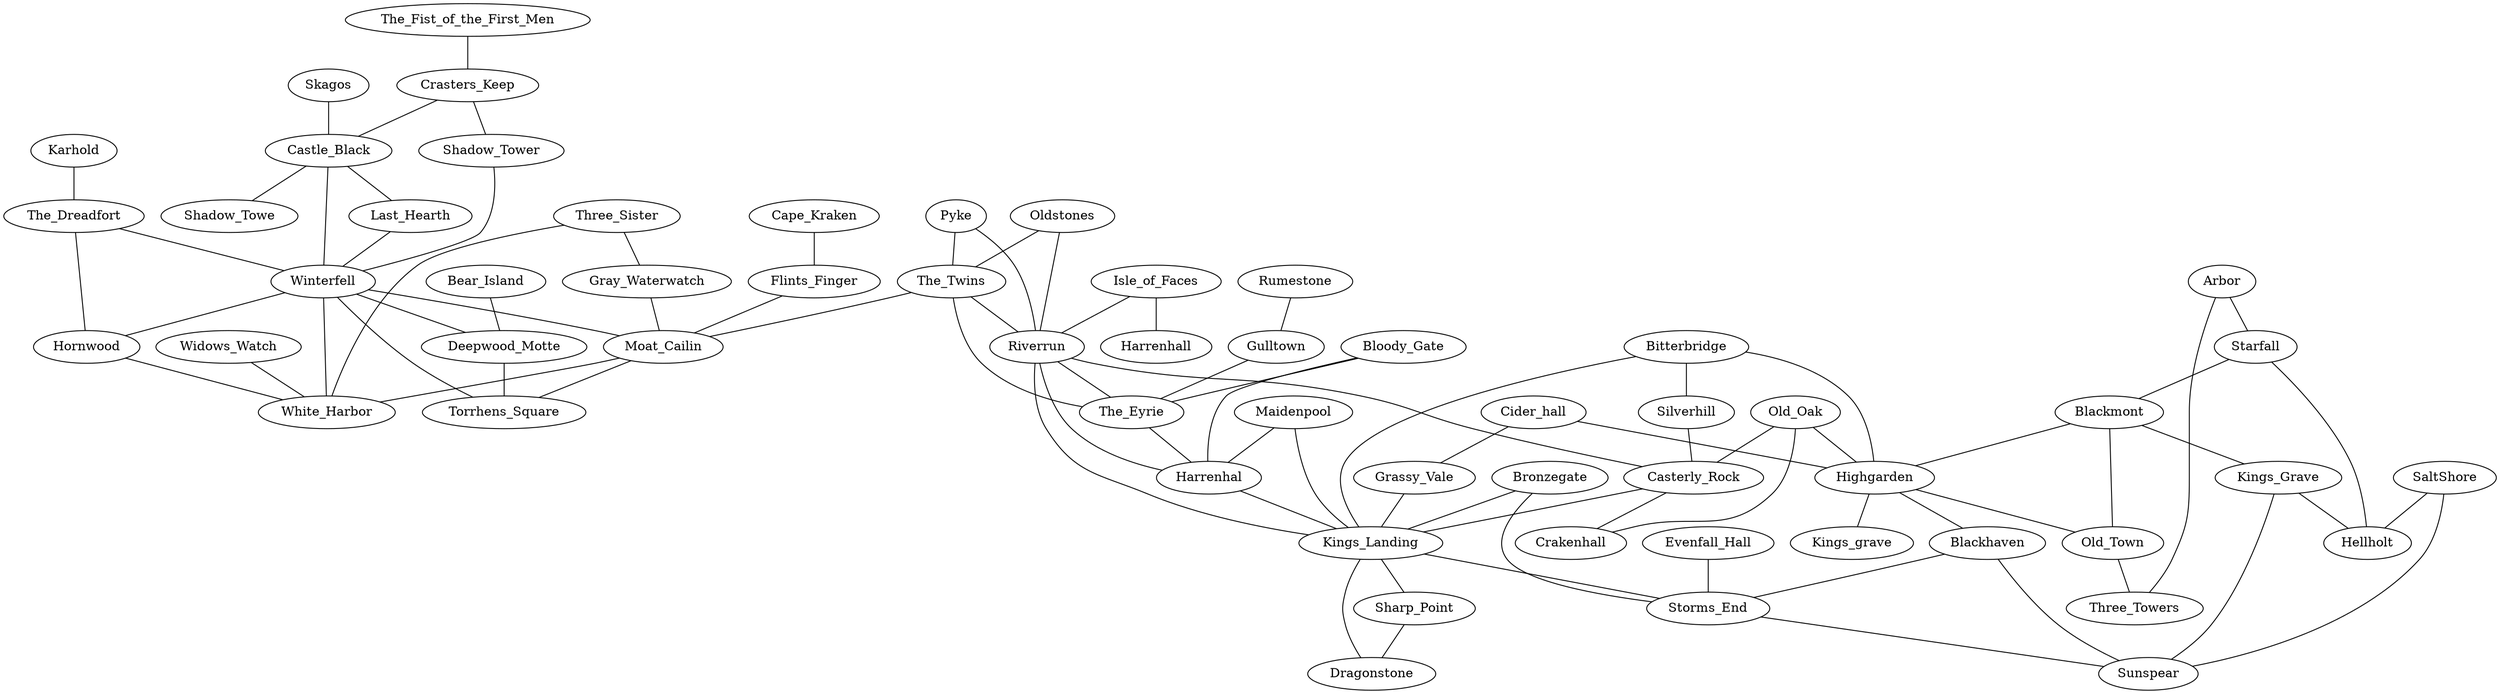 graph{

The_Fist_of_the_First_Men -- Crasters_Keep
Skagos -- Castle_Black
Crasters_Keep -- Shadow_Tower
Crasters_Keep -- Castle_Black
Castle_Black -- Shadow_Towe
Castle_Black -- Last_Hearth
Castle_Black -- Winterfell
Last_Hearth -- Winterfell
Shadow_Tower -- Winterfell
Karhold -- The_Dreadfort
The_Dreadfort -- Winterfell
The_Dreadfort -- Hornwood
Bear_Island -- Deepwood_Motte
Winterfell -- Deepwood_Motte
Winterfell -- Hornwood
Winterfell -- Torrhens_Square
Winterfell -- Moat_Cailin
Winterfell -- White_Harbor
Moat_Cailin -- White_Harbor
Moat_Cailin -- Torrhens_Square
Hornwood -- White_Harbor
Deepwood_Motte -- Torrhens_Square
Widows_Watch -- White_Harbor
Flints_Finger -- Moat_Cailin
Cape_Kraken -- Flints_Finger
Three_Sister -- White_Harbor
Three_Sister -- Gray_Waterwatch
Gray_Waterwatch -- Moat_Cailin
Pyke -- Riverrun
Pyke -- The_Twins
Oldstones -- The_Twins
Oldstones -- Riverrun
Rumestone -- Gulltown
Gulltown -- The_Eyrie
The_Twins -- Riverrun
The_Twins -- The_Eyrie
The_Twins -- Moat_Cailin
The_Eyrie -- Harrenhal
Harrenhal -- Kings_Landing
Harrenhal -- Riverrun
Bloody_Gate -- The_Eyrie
Bloody_Gate -- Harrenhal
Riverrun -- The_Eyrie
Riverrun -- Casterly_Rock
Riverrun -- Kings_Landing
Maidenpool -- Harrenhal
Maidenpool -- Kings_Landing
Casterly_Rock -- Kings_Landing
Casterly_Rock -- Crakenhall
Old_Oak -- Highgarden
Old_Oak -- Casterly_Rock
Old_Oak -- Crakenhall
Silverhill -- Casterly_Rock
Bitterbridge -- Kings_Landing
Bitterbridge -- Highgarden
Bitterbridge -- Silverhill
Kings_Landing -- Storms_End
Kings_Landing -- Dragonstone
Kings_Landing -- Sharp_Point
Sharp_Point -- Dragonstone
Highgarden -- Old_Town
Highgarden -- Kings_grave
Highgarden -- Blackhaven
Blackhaven -- Storms_End
Blackhaven -- Sunspear
Kings_Grave -- Sunspear
Kings_Grave -- Hellholt
Storms_End -- Sunspear
Blackmont -- Old_Town
Blackmont -- Kings_Grave
Blackmont -- Highgarden
Old_Town -- Three_Towers
Starfall -- Blackmont
Hellholt -- Starfall
Cider_hall -- Grassy_Vale
Cider_hall -- Highgarden
SaltShore -- Sunspear
SaltShore -- Hellholt
Grassy_Vale -- Kings_Landing
Evenfall_Hall -- Storms_End
Bronzegate -- Kings_Landing
Bronzegate -- Storms_End
Isle_of_Faces -- Riverrun
Isle_of_Faces -- Harrenhall
Arbor -- Three_Towers
Arbor -- Starfall

}
